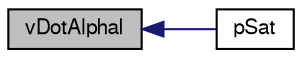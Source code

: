 digraph "vDotAlphal"
{
  bgcolor="transparent";
  edge [fontname="FreeSans",fontsize="10",labelfontname="FreeSans",labelfontsize="10"];
  node [fontname="FreeSans",fontsize="10",shape=record];
  rankdir="LR";
  Node29 [label="vDotAlphal",height=0.2,width=0.4,color="black", fillcolor="grey75", style="filled", fontcolor="black"];
  Node29 -> Node30 [dir="back",color="midnightblue",fontsize="10",style="solid",fontname="FreeSans"];
  Node30 [label="pSat",height=0.2,width=0.4,color="black",URL="$a31994.html#a85c8366cc9dbe177cbff57ddb7bc1d04",tooltip="Return const-access to the saturation vapour pressure. "];
}
